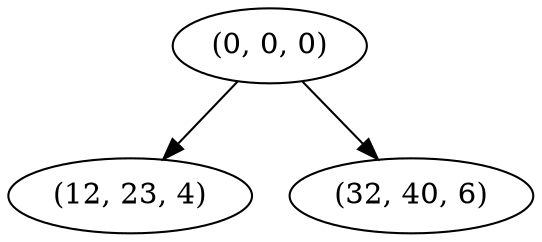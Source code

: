 digraph tree {
    "(0, 0, 0)";
    "(12, 23, 4)";
    "(32, 40, 6)";
    "(0, 0, 0)" -> "(12, 23, 4)";
    "(0, 0, 0)" -> "(32, 40, 6)";
}
